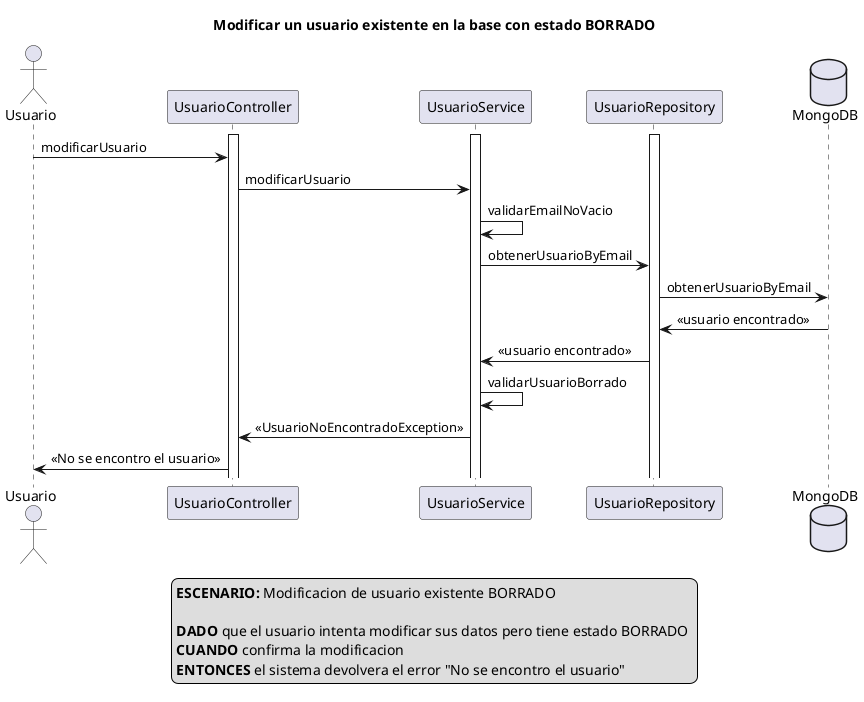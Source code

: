 @startuml
actor Usuario
activate UsuarioController
activate UsuarioService
activate UsuarioRepository
database MongoDB

title Modificar un usuario existente en la base con estado BORRADO

Usuario -> UsuarioController: modificarUsuario

UsuarioController -> UsuarioService: modificarUsuario

UsuarioService -> UsuarioService: validarEmailNoVacio

UsuarioService -> UsuarioRepository: obtenerUsuarioByEmail

UsuarioRepository -> MongoDB: obtenerUsuarioByEmail

MongoDB -> UsuarioRepository: <<usuario encontrado>>

UsuarioRepository -> UsuarioService: <<usuario encontrado>>

UsuarioService -> UsuarioService: validarUsuarioBorrado

UsuarioService -> UsuarioController: <<UsuarioNoEncontradoException>>

UsuarioController -> Usuario: <<No se encontro el usuario>>



legend
<b>ESCENARIO:</b> Modificacion de usuario existente BORRADO

<b>DADO</b> que el usuario intenta modificar sus datos pero tiene estado BORRADO 
<b>CUANDO</b> confirma la modificacion 
<b>ENTONCES</b> el sistema devolvera el error "No se encontro el usuario"
end legend

@enduml